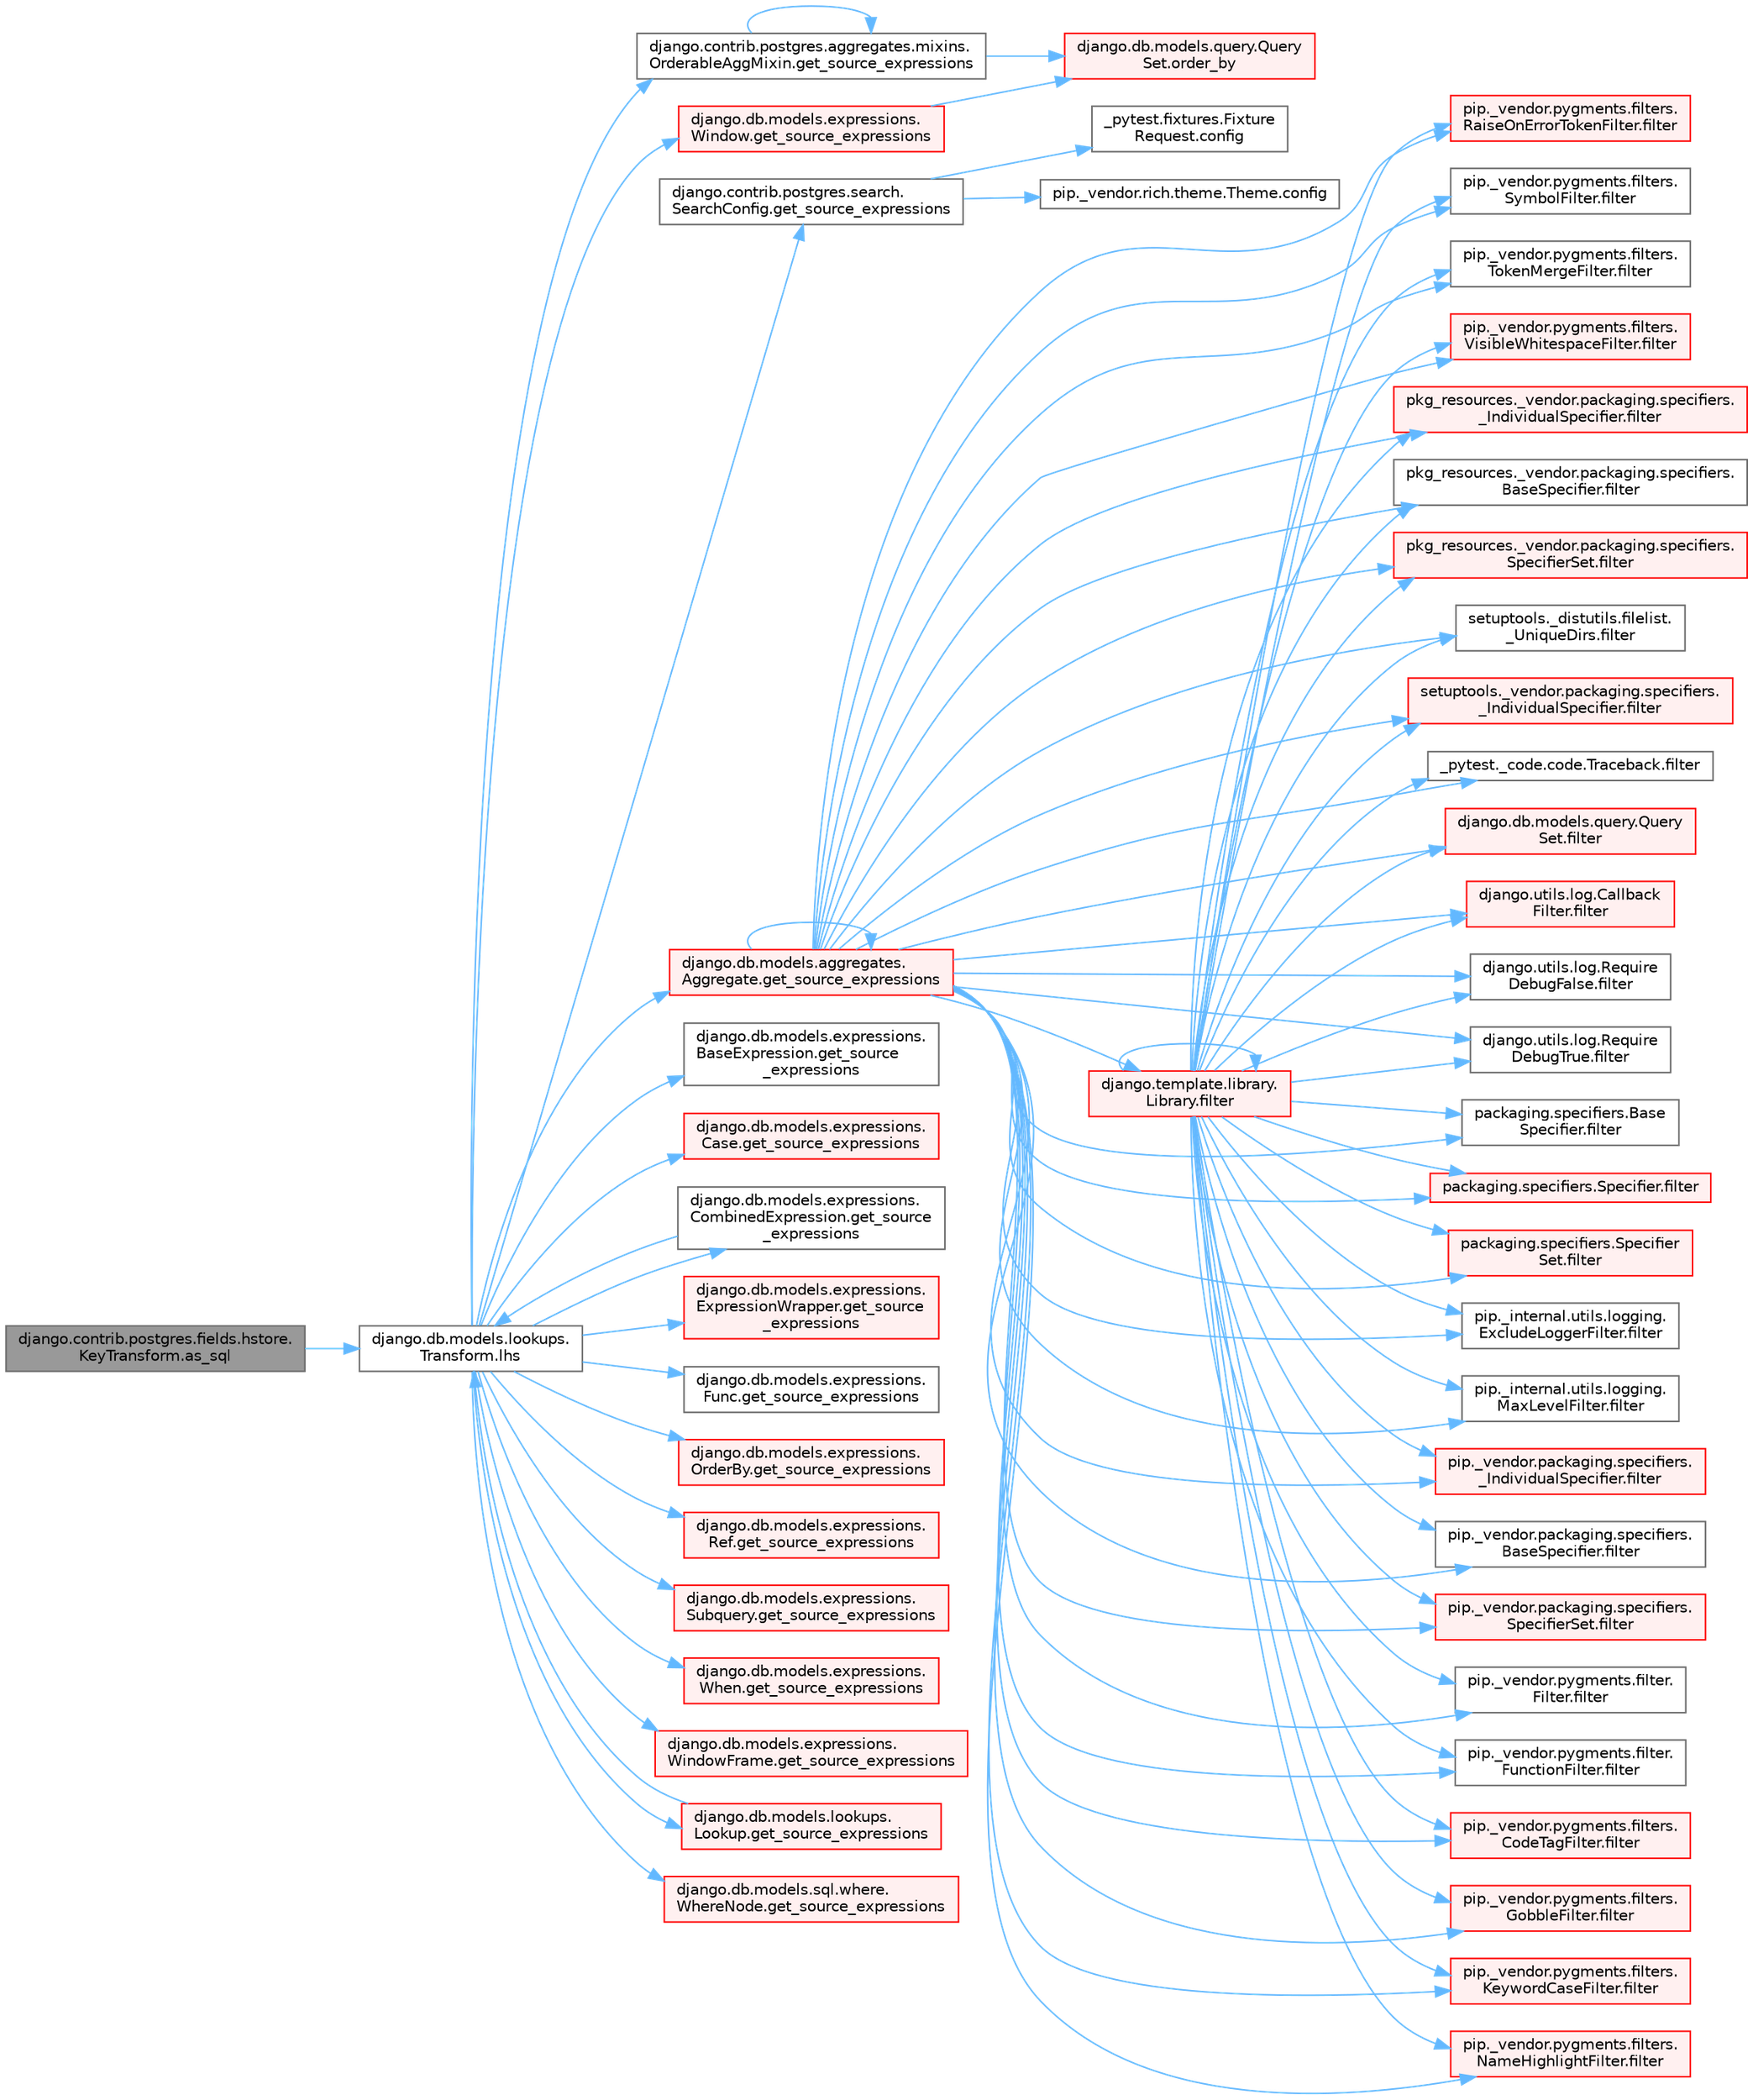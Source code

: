 digraph "django.contrib.postgres.fields.hstore.KeyTransform.as_sql"
{
 // LATEX_PDF_SIZE
  bgcolor="transparent";
  edge [fontname=Helvetica,fontsize=10,labelfontname=Helvetica,labelfontsize=10];
  node [fontname=Helvetica,fontsize=10,shape=box,height=0.2,width=0.4];
  rankdir="LR";
  Node1 [id="Node000001",label="django.contrib.postgres.fields.hstore.\lKeyTransform.as_sql",height=0.2,width=0.4,color="gray40", fillcolor="grey60", style="filled", fontcolor="black",tooltip=" "];
  Node1 -> Node2 [id="edge1_Node000001_Node000002",color="steelblue1",style="solid",tooltip=" "];
  Node2 [id="Node000002",label="django.db.models.lookups.\lTransform.lhs",height=0.2,width=0.4,color="grey40", fillcolor="white", style="filled",URL="$classdjango_1_1db_1_1models_1_1lookups_1_1_transform.html#ac0ce01e192abd1a739a4c77fcc8a1bf9",tooltip=" "];
  Node2 -> Node3 [id="edge2_Node000002_Node000003",color="steelblue1",style="solid",tooltip=" "];
  Node3 [id="Node000003",label="django.contrib.postgres.aggregates.mixins.\lOrderableAggMixin.get_source_expressions",height=0.2,width=0.4,color="grey40", fillcolor="white", style="filled",URL="$classdjango_1_1contrib_1_1postgres_1_1aggregates_1_1mixins_1_1_orderable_agg_mixin.html#abed9d6bb5142aafc8b77ac03f9d7a989",tooltip=" "];
  Node3 -> Node3 [id="edge3_Node000003_Node000003",color="steelblue1",style="solid",tooltip=" "];
  Node3 -> Node4 [id="edge4_Node000003_Node000004",color="steelblue1",style="solid",tooltip=" "];
  Node4 [id="Node000004",label="django.db.models.query.Query\lSet.order_by",height=0.2,width=0.4,color="red", fillcolor="#FFF0F0", style="filled",URL="$classdjango_1_1db_1_1models_1_1query_1_1_query_set.html#a2ad2bc4491b372d7fb5ad808262e6f01",tooltip=" "];
  Node2 -> Node20 [id="edge5_Node000002_Node000020",color="steelblue1",style="solid",tooltip=" "];
  Node20 [id="Node000020",label="django.contrib.postgres.search.\lSearchConfig.get_source_expressions",height=0.2,width=0.4,color="grey40", fillcolor="white", style="filled",URL="$classdjango_1_1contrib_1_1postgres_1_1search_1_1_search_config.html#a2c17d4dfedc6381528df8a0a1b3751bf",tooltip=" "];
  Node20 -> Node21 [id="edge6_Node000020_Node000021",color="steelblue1",style="solid",tooltip=" "];
  Node21 [id="Node000021",label="_pytest.fixtures.Fixture\lRequest.config",height=0.2,width=0.4,color="grey40", fillcolor="white", style="filled",URL="$class__pytest_1_1fixtures_1_1_fixture_request.html#a9ed7b83923283e6cc50ae1c56f68b36d",tooltip=" "];
  Node20 -> Node22 [id="edge7_Node000020_Node000022",color="steelblue1",style="solid",tooltip=" "];
  Node22 [id="Node000022",label="pip._vendor.rich.theme.Theme.config",height=0.2,width=0.4,color="grey40", fillcolor="white", style="filled",URL="$classpip_1_1__vendor_1_1rich_1_1theme_1_1_theme.html#a66944133178df92a2cc2793b6053a2ea",tooltip=" "];
  Node2 -> Node23 [id="edge8_Node000002_Node000023",color="steelblue1",style="solid",tooltip=" "];
  Node23 [id="Node000023",label="django.db.models.aggregates.\lAggregate.get_source_expressions",height=0.2,width=0.4,color="red", fillcolor="#FFF0F0", style="filled",URL="$classdjango_1_1db_1_1models_1_1aggregates_1_1_aggregate.html#a4a47839518c013f780a931e4bcf2d4f1",tooltip=" "];
  Node23 -> Node24 [id="edge9_Node000023_Node000024",color="steelblue1",style="solid",tooltip=" "];
  Node24 [id="Node000024",label="_pytest._code.code.Traceback.filter",height=0.2,width=0.4,color="grey40", fillcolor="white", style="filled",URL="$class__pytest_1_1__code_1_1code_1_1_traceback.html#a55d326907d5380a46c4d3e52f002d33f",tooltip=" "];
  Node23 -> Node25 [id="edge10_Node000023_Node000025",color="steelblue1",style="solid",tooltip=" "];
  Node25 [id="Node000025",label="django.db.models.query.Query\lSet.filter",height=0.2,width=0.4,color="red", fillcolor="#FFF0F0", style="filled",URL="$classdjango_1_1db_1_1models_1_1query_1_1_query_set.html#a9c23f79ac5a5310d628b025b5ab7b7c5",tooltip=" "];
  Node23 -> Node28 [id="edge11_Node000023_Node000028",color="steelblue1",style="solid",tooltip=" "];
  Node28 [id="Node000028",label="django.template.library.\lLibrary.filter",height=0.2,width=0.4,color="red", fillcolor="#FFF0F0", style="filled",URL="$classdjango_1_1template_1_1library_1_1_library.html#ac67bb1211ffc0354d5bf33029a58aa43",tooltip=" "];
  Node28 -> Node24 [id="edge12_Node000028_Node000024",color="steelblue1",style="solid",tooltip=" "];
  Node28 -> Node25 [id="edge13_Node000028_Node000025",color="steelblue1",style="solid",tooltip=" "];
  Node28 -> Node28 [id="edge14_Node000028_Node000028",color="steelblue1",style="solid",tooltip=" "];
  Node28 -> Node29 [id="edge15_Node000028_Node000029",color="steelblue1",style="solid",tooltip=" "];
  Node29 [id="Node000029",label="django.utils.log.Callback\lFilter.filter",height=0.2,width=0.4,color="red", fillcolor="#FFF0F0", style="filled",URL="$classdjango_1_1utils_1_1log_1_1_callback_filter.html#acd2761b2200a4e66f4bd5b729ac43db2",tooltip=" "];
  Node28 -> Node35 [id="edge16_Node000028_Node000035",color="steelblue1",style="solid",tooltip=" "];
  Node35 [id="Node000035",label="django.utils.log.Require\lDebugFalse.filter",height=0.2,width=0.4,color="grey40", fillcolor="white", style="filled",URL="$classdjango_1_1utils_1_1log_1_1_require_debug_false.html#a42e51835198458e09fb949a7af83bef8",tooltip=" "];
  Node28 -> Node36 [id="edge17_Node000028_Node000036",color="steelblue1",style="solid",tooltip=" "];
  Node36 [id="Node000036",label="django.utils.log.Require\lDebugTrue.filter",height=0.2,width=0.4,color="grey40", fillcolor="white", style="filled",URL="$classdjango_1_1utils_1_1log_1_1_require_debug_true.html#a8e1e027eea730028f70556810076c0e8",tooltip=" "];
  Node28 -> Node37 [id="edge18_Node000028_Node000037",color="steelblue1",style="solid",tooltip=" "];
  Node37 [id="Node000037",label="packaging.specifiers.Base\lSpecifier.filter",height=0.2,width=0.4,color="grey40", fillcolor="white", style="filled",URL="$classpackaging_1_1specifiers_1_1_base_specifier.html#aa87c3c882d19a56dd1f949c4b1bde70d",tooltip=" "];
  Node28 -> Node38 [id="edge19_Node000028_Node000038",color="steelblue1",style="solid",tooltip=" "];
  Node38 [id="Node000038",label="packaging.specifiers.Specifier.filter",height=0.2,width=0.4,color="red", fillcolor="#FFF0F0", style="filled",URL="$classpackaging_1_1specifiers_1_1_specifier.html#a22d9e14c5343d89e742b098b6d7997f7",tooltip=" "];
  Node28 -> Node79 [id="edge20_Node000028_Node000079",color="steelblue1",style="solid",tooltip=" "];
  Node79 [id="Node000079",label="packaging.specifiers.Specifier\lSet.filter",height=0.2,width=0.4,color="red", fillcolor="#FFF0F0", style="filled",URL="$classpackaging_1_1specifiers_1_1_specifier_set.html#a65b70b2cc0c5bad34b31461955a36d87",tooltip=" "];
  Node28 -> Node110 [id="edge21_Node000028_Node000110",color="steelblue1",style="solid",tooltip=" "];
  Node110 [id="Node000110",label="pip._internal.utils.logging.\lExcludeLoggerFilter.filter",height=0.2,width=0.4,color="grey40", fillcolor="white", style="filled",URL="$classpip_1_1__internal_1_1utils_1_1logging_1_1_exclude_logger_filter.html#a633a3ddcdc0ebbb98edf2f1e0759d22a",tooltip=" "];
  Node28 -> Node111 [id="edge22_Node000028_Node000111",color="steelblue1",style="solid",tooltip=" "];
  Node111 [id="Node000111",label="pip._internal.utils.logging.\lMaxLevelFilter.filter",height=0.2,width=0.4,color="grey40", fillcolor="white", style="filled",URL="$classpip_1_1__internal_1_1utils_1_1logging_1_1_max_level_filter.html#ac46bbe4d91f47ed8f818f64d25ed2085",tooltip=" "];
  Node28 -> Node112 [id="edge23_Node000028_Node000112",color="steelblue1",style="solid",tooltip=" "];
  Node112 [id="Node000112",label="pip._vendor.packaging.specifiers.\l_IndividualSpecifier.filter",height=0.2,width=0.4,color="red", fillcolor="#FFF0F0", style="filled",URL="$classpip_1_1__vendor_1_1packaging_1_1specifiers_1_1___individual_specifier.html#a6203976cfa5ddd6a1f47f8dfe0669fd7",tooltip=" "];
  Node28 -> Node139 [id="edge24_Node000028_Node000139",color="steelblue1",style="solid",tooltip=" "];
  Node139 [id="Node000139",label="pip._vendor.packaging.specifiers.\lBaseSpecifier.filter",height=0.2,width=0.4,color="grey40", fillcolor="white", style="filled",URL="$classpip_1_1__vendor_1_1packaging_1_1specifiers_1_1_base_specifier.html#a1b2ef14b953df0cf1a317ea573d0ea5a",tooltip=" "];
  Node28 -> Node140 [id="edge25_Node000028_Node000140",color="steelblue1",style="solid",tooltip=" "];
  Node140 [id="Node000140",label="pip._vendor.packaging.specifiers.\lSpecifierSet.filter",height=0.2,width=0.4,color="red", fillcolor="#FFF0F0", style="filled",URL="$classpip_1_1__vendor_1_1packaging_1_1specifiers_1_1_specifier_set.html#a3d7a4e9a4cb787385e37d5832bcc0a64",tooltip=" "];
  Node28 -> Node141 [id="edge26_Node000028_Node000141",color="steelblue1",style="solid",tooltip=" "];
  Node141 [id="Node000141",label="pip._vendor.pygments.filter.\lFilter.filter",height=0.2,width=0.4,color="grey40", fillcolor="white", style="filled",URL="$classpip_1_1__vendor_1_1pygments_1_1filter_1_1_filter.html#a970c118f059ea361c8f184fd86c6873d",tooltip=" "];
  Node28 -> Node142 [id="edge27_Node000028_Node000142",color="steelblue1",style="solid",tooltip=" "];
  Node142 [id="Node000142",label="pip._vendor.pygments.filter.\lFunctionFilter.filter",height=0.2,width=0.4,color="grey40", fillcolor="white", style="filled",URL="$classpip_1_1__vendor_1_1pygments_1_1filter_1_1_function_filter.html#a795616d337e49ea853139b0b96d481e7",tooltip=" "];
  Node28 -> Node143 [id="edge28_Node000028_Node000143",color="steelblue1",style="solid",tooltip=" "];
  Node143 [id="Node000143",label="pip._vendor.pygments.filters.\lCodeTagFilter.filter",height=0.2,width=0.4,color="red", fillcolor="#FFF0F0", style="filled",URL="$classpip_1_1__vendor_1_1pygments_1_1filters_1_1_code_tag_filter.html#adc7f44786b4b83da74faa23a154c8843",tooltip=" "];
  Node28 -> Node145 [id="edge29_Node000028_Node000145",color="steelblue1",style="solid",tooltip=" "];
  Node145 [id="Node000145",label="pip._vendor.pygments.filters.\lGobbleFilter.filter",height=0.2,width=0.4,color="red", fillcolor="#FFF0F0", style="filled",URL="$classpip_1_1__vendor_1_1pygments_1_1filters_1_1_gobble_filter.html#a1f8e662bb1794e2924280dc6564ca148",tooltip=" "];
  Node28 -> Node1773 [id="edge30_Node000028_Node001773",color="steelblue1",style="solid",tooltip=" "];
  Node1773 [id="Node001773",label="pip._vendor.pygments.filters.\lKeywordCaseFilter.filter",height=0.2,width=0.4,color="red", fillcolor="#FFF0F0", style="filled",URL="$classpip_1_1__vendor_1_1pygments_1_1filters_1_1_keyword_case_filter.html#a328d29510b49c572e5ded82852d167c8",tooltip=" "];
  Node28 -> Node1776 [id="edge31_Node000028_Node001776",color="steelblue1",style="solid",tooltip=" "];
  Node1776 [id="Node001776",label="pip._vendor.pygments.filters.\lNameHighlightFilter.filter",height=0.2,width=0.4,color="red", fillcolor="#FFF0F0", style="filled",URL="$classpip_1_1__vendor_1_1pygments_1_1filters_1_1_name_highlight_filter.html#ae389da6c924503203acbc80c559b0043",tooltip=" "];
  Node28 -> Node1781 [id="edge32_Node000028_Node001781",color="steelblue1",style="solid",tooltip=" "];
  Node1781 [id="Node001781",label="pip._vendor.pygments.filters.\lRaiseOnErrorTokenFilter.filter",height=0.2,width=0.4,color="red", fillcolor="#FFF0F0", style="filled",URL="$classpip_1_1__vendor_1_1pygments_1_1filters_1_1_raise_on_error_token_filter.html#aacf420bb16c8d3a430b88e78ee35b253",tooltip=" "];
  Node28 -> Node1785 [id="edge33_Node000028_Node001785",color="steelblue1",style="solid",tooltip=" "];
  Node1785 [id="Node001785",label="pip._vendor.pygments.filters.\lSymbolFilter.filter",height=0.2,width=0.4,color="grey40", fillcolor="white", style="filled",URL="$classpip_1_1__vendor_1_1pygments_1_1filters_1_1_symbol_filter.html#a567de8b7e3bc5f0a87712af81fbc70c7",tooltip=" "];
  Node28 -> Node1786 [id="edge34_Node000028_Node001786",color="steelblue1",style="solid",tooltip=" "];
  Node1786 [id="Node001786",label="pip._vendor.pygments.filters.\lTokenMergeFilter.filter",height=0.2,width=0.4,color="grey40", fillcolor="white", style="filled",URL="$classpip_1_1__vendor_1_1pygments_1_1filters_1_1_token_merge_filter.html#ac3fdd8238fb6976d42540cac395a9543",tooltip=" "];
  Node28 -> Node1787 [id="edge35_Node000028_Node001787",color="steelblue1",style="solid",tooltip=" "];
  Node1787 [id="Node001787",label="pip._vendor.pygments.filters.\lVisibleWhitespaceFilter.filter",height=0.2,width=0.4,color="red", fillcolor="#FFF0F0", style="filled",URL="$classpip_1_1__vendor_1_1pygments_1_1filters_1_1_visible_whitespace_filter.html#a9a7227d129dac7d41fe5b50d9fd97b77",tooltip=" "];
  Node28 -> Node1788 [id="edge36_Node000028_Node001788",color="steelblue1",style="solid",tooltip=" "];
  Node1788 [id="Node001788",label="pkg_resources._vendor.packaging.specifiers.\l_IndividualSpecifier.filter",height=0.2,width=0.4,color="red", fillcolor="#FFF0F0", style="filled",URL="$classpkg__resources_1_1__vendor_1_1packaging_1_1specifiers_1_1___individual_specifier.html#ad284c0e05b23f4b6838266492c00fc3e",tooltip=" "];
  Node28 -> Node1789 [id="edge37_Node000028_Node001789",color="steelblue1",style="solid",tooltip=" "];
  Node1789 [id="Node001789",label="pkg_resources._vendor.packaging.specifiers.\lBaseSpecifier.filter",height=0.2,width=0.4,color="grey40", fillcolor="white", style="filled",URL="$classpkg__resources_1_1__vendor_1_1packaging_1_1specifiers_1_1_base_specifier.html#a08f789f03784e5505adfce76a34b64f0",tooltip=" "];
  Node28 -> Node1790 [id="edge38_Node000028_Node001790",color="steelblue1",style="solid",tooltip=" "];
  Node1790 [id="Node001790",label="pkg_resources._vendor.packaging.specifiers.\lSpecifierSet.filter",height=0.2,width=0.4,color="red", fillcolor="#FFF0F0", style="filled",URL="$classpkg__resources_1_1__vendor_1_1packaging_1_1specifiers_1_1_specifier_set.html#a9935b066c65c5b7849bd09a27171e1ba",tooltip=" "];
  Node28 -> Node1791 [id="edge39_Node000028_Node001791",color="steelblue1",style="solid",tooltip=" "];
  Node1791 [id="Node001791",label="setuptools._distutils.filelist.\l_UniqueDirs.filter",height=0.2,width=0.4,color="grey40", fillcolor="white", style="filled",URL="$classsetuptools_1_1__distutils_1_1filelist_1_1___unique_dirs.html#a351fccd2f8d782034811f470cf8e3815",tooltip=" "];
  Node28 -> Node1792 [id="edge40_Node000028_Node001792",color="steelblue1",style="solid",tooltip=" "];
  Node1792 [id="Node001792",label="setuptools._vendor.packaging.specifiers.\l_IndividualSpecifier.filter",height=0.2,width=0.4,color="red", fillcolor="#FFF0F0", style="filled",URL="$classsetuptools_1_1__vendor_1_1packaging_1_1specifiers_1_1___individual_specifier.html#a7f35b396bffe2a5276887eda17fd660b",tooltip=" "];
  Node23 -> Node29 [id="edge41_Node000023_Node000029",color="steelblue1",style="solid",tooltip=" "];
  Node23 -> Node35 [id="edge42_Node000023_Node000035",color="steelblue1",style="solid",tooltip=" "];
  Node23 -> Node36 [id="edge43_Node000023_Node000036",color="steelblue1",style="solid",tooltip=" "];
  Node23 -> Node37 [id="edge44_Node000023_Node000037",color="steelblue1",style="solid",tooltip=" "];
  Node23 -> Node38 [id="edge45_Node000023_Node000038",color="steelblue1",style="solid",tooltip=" "];
  Node23 -> Node79 [id="edge46_Node000023_Node000079",color="steelblue1",style="solid",tooltip=" "];
  Node23 -> Node110 [id="edge47_Node000023_Node000110",color="steelblue1",style="solid",tooltip=" "];
  Node23 -> Node111 [id="edge48_Node000023_Node000111",color="steelblue1",style="solid",tooltip=" "];
  Node23 -> Node112 [id="edge49_Node000023_Node000112",color="steelblue1",style="solid",tooltip=" "];
  Node23 -> Node139 [id="edge50_Node000023_Node000139",color="steelblue1",style="solid",tooltip=" "];
  Node23 -> Node140 [id="edge51_Node000023_Node000140",color="steelblue1",style="solid",tooltip=" "];
  Node23 -> Node141 [id="edge52_Node000023_Node000141",color="steelblue1",style="solid",tooltip=" "];
  Node23 -> Node142 [id="edge53_Node000023_Node000142",color="steelblue1",style="solid",tooltip=" "];
  Node23 -> Node143 [id="edge54_Node000023_Node000143",color="steelblue1",style="solid",tooltip=" "];
  Node23 -> Node145 [id="edge55_Node000023_Node000145",color="steelblue1",style="solid",tooltip=" "];
  Node23 -> Node1773 [id="edge56_Node000023_Node001773",color="steelblue1",style="solid",tooltip=" "];
  Node23 -> Node1776 [id="edge57_Node000023_Node001776",color="steelblue1",style="solid",tooltip=" "];
  Node23 -> Node1781 [id="edge58_Node000023_Node001781",color="steelblue1",style="solid",tooltip=" "];
  Node23 -> Node1785 [id="edge59_Node000023_Node001785",color="steelblue1",style="solid",tooltip=" "];
  Node23 -> Node1786 [id="edge60_Node000023_Node001786",color="steelblue1",style="solid",tooltip=" "];
  Node23 -> Node1787 [id="edge61_Node000023_Node001787",color="steelblue1",style="solid",tooltip=" "];
  Node23 -> Node1788 [id="edge62_Node000023_Node001788",color="steelblue1",style="solid",tooltip=" "];
  Node23 -> Node1789 [id="edge63_Node000023_Node001789",color="steelblue1",style="solid",tooltip=" "];
  Node23 -> Node1790 [id="edge64_Node000023_Node001790",color="steelblue1",style="solid",tooltip=" "];
  Node23 -> Node1791 [id="edge65_Node000023_Node001791",color="steelblue1",style="solid",tooltip=" "];
  Node23 -> Node1792 [id="edge66_Node000023_Node001792",color="steelblue1",style="solid",tooltip=" "];
  Node23 -> Node23 [id="edge67_Node000023_Node000023",color="steelblue1",style="solid",tooltip=" "];
  Node2 -> Node262 [id="edge68_Node000002_Node000262",color="steelblue1",style="solid",tooltip=" "];
  Node262 [id="Node000262",label="django.db.models.expressions.\lBaseExpression.get_source\l_expressions",height=0.2,width=0.4,color="grey40", fillcolor="white", style="filled",URL="$classdjango_1_1db_1_1models_1_1expressions_1_1_base_expression.html#a1a052b2bf91363cc1367dbffb2b47708",tooltip=" "];
  Node2 -> Node263 [id="edge69_Node000002_Node000263",color="steelblue1",style="solid",tooltip=" "];
  Node263 [id="Node000263",label="django.db.models.expressions.\lCase.get_source_expressions",height=0.2,width=0.4,color="red", fillcolor="#FFF0F0", style="filled",URL="$classdjango_1_1db_1_1models_1_1expressions_1_1_case.html#a342de2ff64d7b1a41e1a86d89dee51b4",tooltip=" "];
  Node2 -> Node270 [id="edge70_Node000002_Node000270",color="steelblue1",style="solid",tooltip=" "];
  Node270 [id="Node000270",label="django.db.models.expressions.\lCombinedExpression.get_source\l_expressions",height=0.2,width=0.4,color="grey40", fillcolor="white", style="filled",URL="$classdjango_1_1db_1_1models_1_1expressions_1_1_combined_expression.html#a310a894787d41c927558cb35b23d3a90",tooltip=" "];
  Node270 -> Node2 [id="edge71_Node000270_Node000002",color="steelblue1",style="solid",tooltip=" "];
  Node2 -> Node271 [id="edge72_Node000002_Node000271",color="steelblue1",style="solid",tooltip=" "];
  Node271 [id="Node000271",label="django.db.models.expressions.\lExpressionWrapper.get_source\l_expressions",height=0.2,width=0.4,color="red", fillcolor="#FFF0F0", style="filled",URL="$classdjango_1_1db_1_1models_1_1expressions_1_1_expression_wrapper.html#abdd54fb24f108830588d86a69e619e8f",tooltip=" "];
  Node2 -> Node275 [id="edge73_Node000002_Node000275",color="steelblue1",style="solid",tooltip=" "];
  Node275 [id="Node000275",label="django.db.models.expressions.\lFunc.get_source_expressions",height=0.2,width=0.4,color="grey40", fillcolor="white", style="filled",URL="$classdjango_1_1db_1_1models_1_1expressions_1_1_func.html#a2edd81324f310981c50c4d7d6b02fc36",tooltip=" "];
  Node2 -> Node276 [id="edge74_Node000002_Node000276",color="steelblue1",style="solid",tooltip=" "];
  Node276 [id="Node000276",label="django.db.models.expressions.\lOrderBy.get_source_expressions",height=0.2,width=0.4,color="red", fillcolor="#FFF0F0", style="filled",URL="$classdjango_1_1db_1_1models_1_1expressions_1_1_order_by.html#aa0b698a72cab3662300d9849e2e0b2df",tooltip=" "];
  Node2 -> Node277 [id="edge75_Node000002_Node000277",color="steelblue1",style="solid",tooltip=" "];
  Node277 [id="Node000277",label="django.db.models.expressions.\lRef.get_source_expressions",height=0.2,width=0.4,color="red", fillcolor="#FFF0F0", style="filled",URL="$classdjango_1_1db_1_1models_1_1expressions_1_1_ref.html#a34966901a7ce794db70ff599b65fe2ce",tooltip=" "];
  Node2 -> Node278 [id="edge76_Node000002_Node000278",color="steelblue1",style="solid",tooltip=" "];
  Node278 [id="Node000278",label="django.db.models.expressions.\lSubquery.get_source_expressions",height=0.2,width=0.4,color="red", fillcolor="#FFF0F0", style="filled",URL="$classdjango_1_1db_1_1models_1_1expressions_1_1_subquery.html#a39b90b2b3d0ee3caf0b75571062f214e",tooltip=" "];
  Node2 -> Node279 [id="edge77_Node000002_Node000279",color="steelblue1",style="solid",tooltip=" "];
  Node279 [id="Node000279",label="django.db.models.expressions.\lWhen.get_source_expressions",height=0.2,width=0.4,color="red", fillcolor="#FFF0F0", style="filled",URL="$classdjango_1_1db_1_1models_1_1expressions_1_1_when.html#aed38e210fabf48478aed2ff00ccbdfbe",tooltip=" "];
  Node2 -> Node284 [id="edge78_Node000002_Node000284",color="steelblue1",style="solid",tooltip=" "];
  Node284 [id="Node000284",label="django.db.models.expressions.\lWindow.get_source_expressions",height=0.2,width=0.4,color="red", fillcolor="#FFF0F0", style="filled",URL="$classdjango_1_1db_1_1models_1_1expressions_1_1_window.html#a52d79e8fa282239e67f8d9cdc5112388",tooltip=" "];
  Node284 -> Node4 [id="edge79_Node000284_Node000004",color="steelblue1",style="solid",tooltip=" "];
  Node2 -> Node286 [id="edge80_Node000002_Node000286",color="steelblue1",style="solid",tooltip=" "];
  Node286 [id="Node000286",label="django.db.models.expressions.\lWindowFrame.get_source_expressions",height=0.2,width=0.4,color="red", fillcolor="#FFF0F0", style="filled",URL="$classdjango_1_1db_1_1models_1_1expressions_1_1_window_frame.html#a4b54c4c9b4c4a68308953d25703a2544",tooltip=" "];
  Node2 -> Node2898 [id="edge81_Node000002_Node002898",color="steelblue1",style="solid",tooltip=" "];
  Node2898 [id="Node002898",label="django.db.models.lookups.\lLookup.get_source_expressions",height=0.2,width=0.4,color="red", fillcolor="#FFF0F0", style="filled",URL="$classdjango_1_1db_1_1models_1_1lookups_1_1_lookup.html#ab733397a7e7276a69a7092430799a22a",tooltip=" "];
  Node2898 -> Node2 [id="edge82_Node002898_Node000002",color="steelblue1",style="solid",tooltip=" "];
  Node2 -> Node2900 [id="edge83_Node000002_Node002900",color="steelblue1",style="solid",tooltip=" "];
  Node2900 [id="Node002900",label="django.db.models.sql.where.\lWhereNode.get_source_expressions",height=0.2,width=0.4,color="red", fillcolor="#FFF0F0", style="filled",URL="$classdjango_1_1db_1_1models_1_1sql_1_1where_1_1_where_node.html#ae3155308ff1faf4914e3e7f0134f49d7",tooltip=" "];
}
